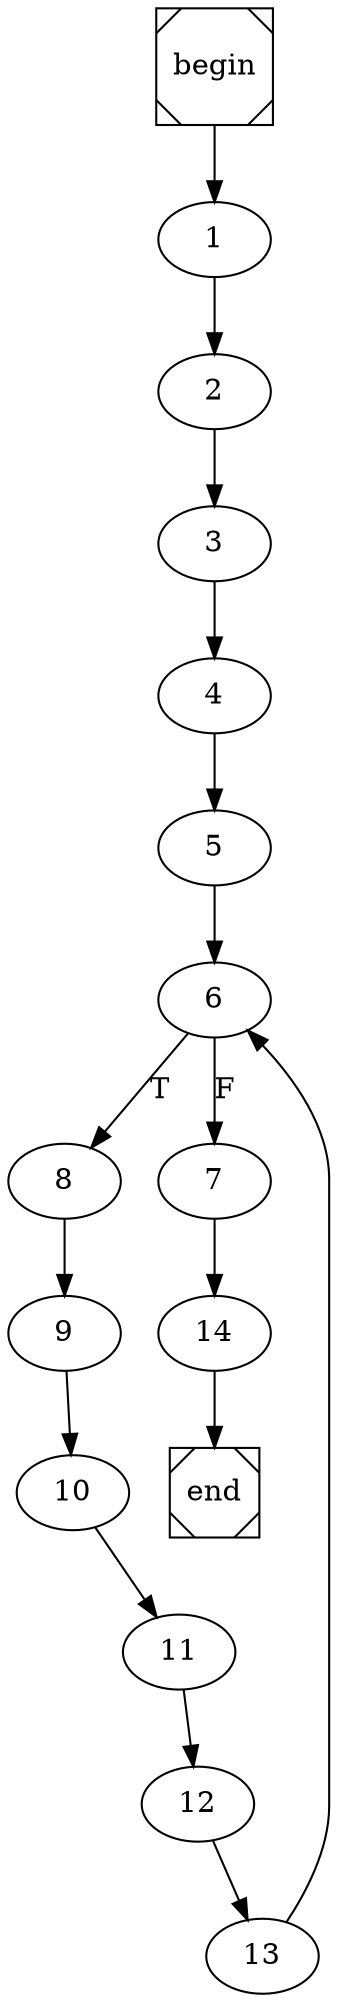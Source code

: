 digraph cfg {
	begin [shape=Msquare];
	end [shape=Msquare];
	begin -> 1;	1 -> 2;	2 -> 3;	3 -> 4;	4 -> 5;	5 -> 6;	6 -> 8[label=T];	6 -> 7[label=F];	7 -> 14;	8 -> 9;	9 -> 10;	10 -> 11;	11 -> 12;	12 -> 13;	13 -> 6;	14 -> end;}
